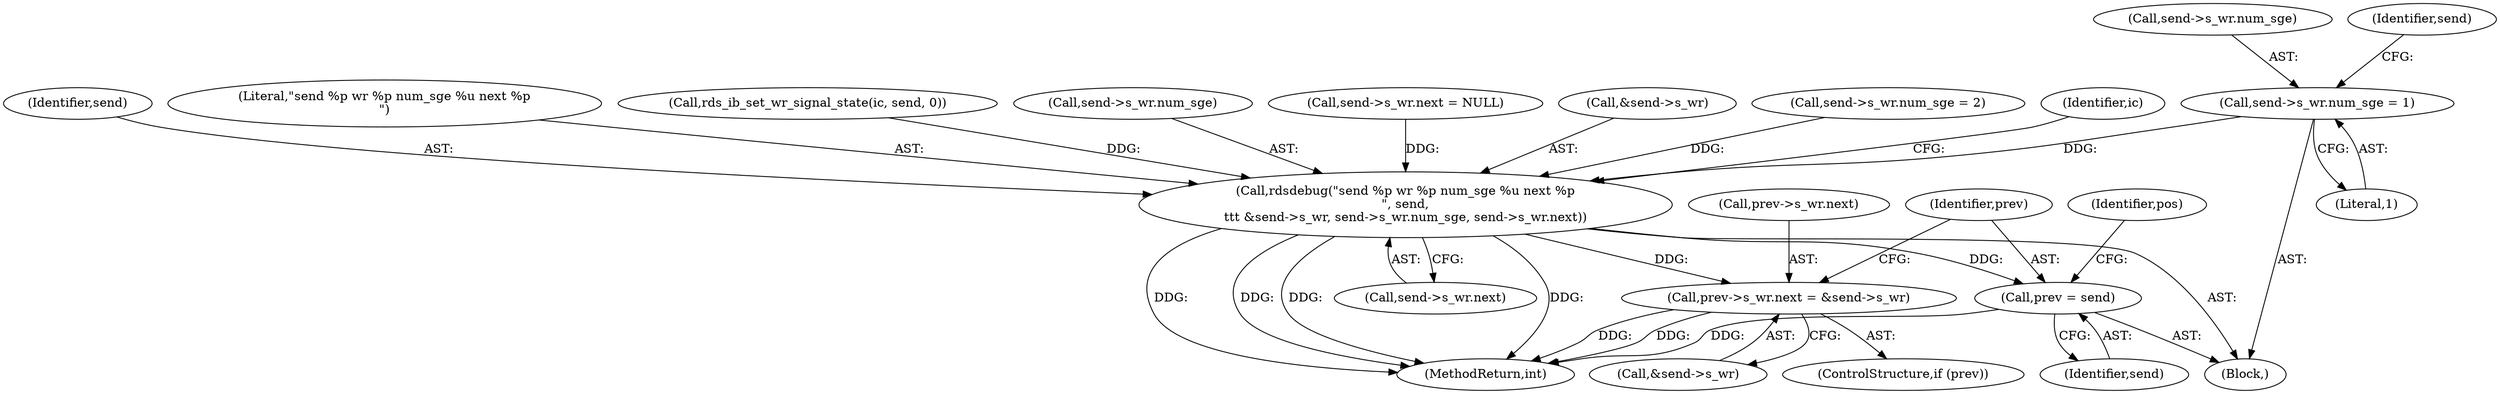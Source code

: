 digraph "0_linux_6094628bfd94323fc1cea05ec2c6affd98c18f7f@API" {
"1000616" [label="(Call,send->s_wr.num_sge = 1)"];
"1000792" [label="(Call,rdsdebug(\"send %p wr %p num_sge %u next %p\n\", send,\n\t\t\t &send->s_wr, send->s_wr.num_sge, send->s_wr.next))"];
"1000839" [label="(Call,prev->s_wr.next = &send->s_wr)"];
"1000849" [label="(Call,prev = send)"];
"1000616" [label="(Call,send->s_wr.num_sge = 1)"];
"1000812" [label="(Identifier,ic)"];
"1001051" [label="(MethodReturn,int)"];
"1000617" [label="(Call,send->s_wr.num_sge)"];
"1000794" [label="(Identifier,send)"];
"1000837" [label="(ControlStructure,if (prev))"];
"1000853" [label="(Identifier,pos)"];
"1000804" [label="(Call,send->s_wr.next)"];
"1000845" [label="(Call,&send->s_wr)"];
"1000622" [label="(Literal,1)"];
"1000793" [label="(Literal,\"send %p wr %p num_sge %u next %p\n\")"];
"1000757" [label="(Call,rds_ib_set_wr_signal_state(ic, send, 0))"];
"1000799" [label="(Call,send->s_wr.num_sge)"];
"1000792" [label="(Call,rdsdebug(\"send %p wr %p num_sge %u next %p\n\", send,\n\t\t\t &send->s_wr, send->s_wr.num_sge, send->s_wr.next))"];
"1000851" [label="(Identifier,send)"];
"1000849" [label="(Call,prev = send)"];
"1000839" [label="(Call,prev->s_wr.next = &send->s_wr)"];
"1000597" [label="(Block,)"];
"1000840" [label="(Call,prev->s_wr.next)"];
"1000623" [label="(Call,send->s_wr.next = NULL)"];
"1000795" [label="(Call,&send->s_wr)"];
"1000710" [label="(Call,send->s_wr.num_sge = 2)"];
"1000850" [label="(Identifier,prev)"];
"1000626" [label="(Identifier,send)"];
"1000616" -> "1000597"  [label="AST: "];
"1000616" -> "1000622"  [label="CFG: "];
"1000617" -> "1000616"  [label="AST: "];
"1000622" -> "1000616"  [label="AST: "];
"1000626" -> "1000616"  [label="CFG: "];
"1000616" -> "1000792"  [label="DDG: "];
"1000792" -> "1000597"  [label="AST: "];
"1000792" -> "1000804"  [label="CFG: "];
"1000793" -> "1000792"  [label="AST: "];
"1000794" -> "1000792"  [label="AST: "];
"1000795" -> "1000792"  [label="AST: "];
"1000799" -> "1000792"  [label="AST: "];
"1000804" -> "1000792"  [label="AST: "];
"1000812" -> "1000792"  [label="CFG: "];
"1000792" -> "1001051"  [label="DDG: "];
"1000792" -> "1001051"  [label="DDG: "];
"1000792" -> "1001051"  [label="DDG: "];
"1000792" -> "1001051"  [label="DDG: "];
"1000757" -> "1000792"  [label="DDG: "];
"1000710" -> "1000792"  [label="DDG: "];
"1000623" -> "1000792"  [label="DDG: "];
"1000792" -> "1000839"  [label="DDG: "];
"1000792" -> "1000849"  [label="DDG: "];
"1000839" -> "1000837"  [label="AST: "];
"1000839" -> "1000845"  [label="CFG: "];
"1000840" -> "1000839"  [label="AST: "];
"1000845" -> "1000839"  [label="AST: "];
"1000850" -> "1000839"  [label="CFG: "];
"1000839" -> "1001051"  [label="DDG: "];
"1000839" -> "1001051"  [label="DDG: "];
"1000849" -> "1000597"  [label="AST: "];
"1000849" -> "1000851"  [label="CFG: "];
"1000850" -> "1000849"  [label="AST: "];
"1000851" -> "1000849"  [label="AST: "];
"1000853" -> "1000849"  [label="CFG: "];
"1000849" -> "1001051"  [label="DDG: "];
}
